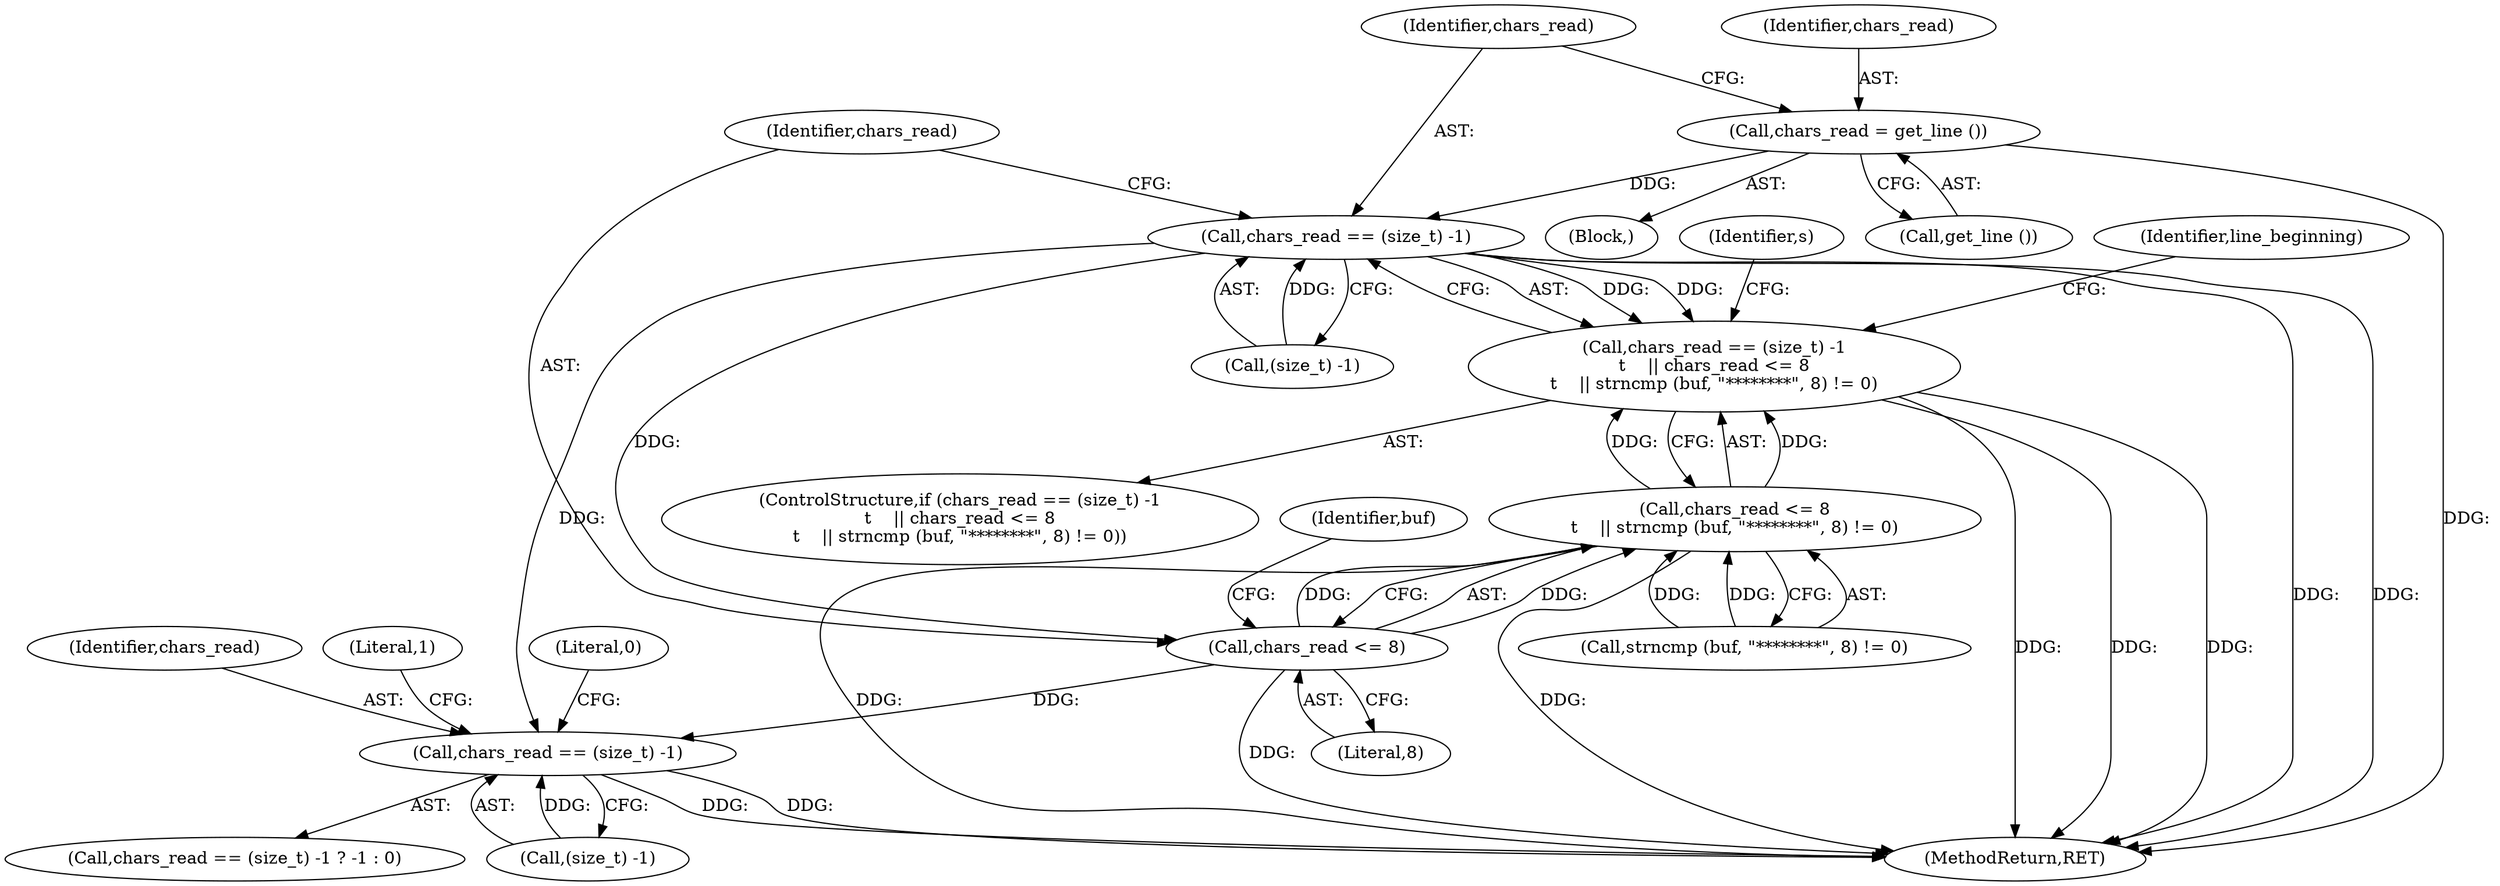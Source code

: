 digraph "0_savannah_0c08d7a902c6fdd49b704623a12d8d672ef18944@API" {
"1000282" [label="(Call,chars_read = get_line ())"];
"1000287" [label="(Call,chars_read == (size_t) -1)"];
"1000286" [label="(Call,chars_read == (size_t) -1\n\t    || chars_read <= 8\n\t    || strncmp (buf, \"********\", 8) != 0)"];
"1000294" [label="(Call,chars_read <= 8)"];
"1000293" [label="(Call,chars_read <= 8\n\t    || strncmp (buf, \"********\", 8) != 0)"];
"1000309" [label="(Call,chars_read == (size_t) -1)"];
"1000311" [label="(Call,(size_t) -1)"];
"1000285" [label="(ControlStructure,if (chars_read == (size_t) -1\n\t    || chars_read <= 8\n\t    || strncmp (buf, \"********\", 8) != 0))"];
"1002772" [label="(MethodReturn,RET)"];
"1000299" [label="(Identifier,buf)"];
"1000317" [label="(Literal,0)"];
"1000282" [label="(Call,chars_read = get_line ())"];
"1000288" [label="(Identifier,chars_read)"];
"1000284" [label="(Call,get_line ())"];
"1000294" [label="(Call,chars_read <= 8)"];
"1000208" [label="(Block,)"];
"1000310" [label="(Identifier,chars_read)"];
"1000287" [label="(Call,chars_read == (size_t) -1)"];
"1000286" [label="(Call,chars_read == (size_t) -1\n\t    || chars_read <= 8\n\t    || strncmp (buf, \"********\", 8) != 0)"];
"1000309" [label="(Call,chars_read == (size_t) -1)"];
"1000296" [label="(Literal,8)"];
"1000289" [label="(Call,(size_t) -1)"];
"1000295" [label="(Identifier,chars_read)"];
"1000316" [label="(Literal,1)"];
"1000297" [label="(Call,strncmp (buf, \"********\", 8) != 0)"];
"1000283" [label="(Identifier,chars_read)"];
"1000305" [label="(Identifier,line_beginning)"];
"1000293" [label="(Call,chars_read <= 8\n\t    || strncmp (buf, \"********\", 8) != 0)"];
"1000308" [label="(Call,chars_read == (size_t) -1 ? -1 : 0)"];
"1000319" [label="(Identifier,s)"];
"1000282" -> "1000208"  [label="AST: "];
"1000282" -> "1000284"  [label="CFG: "];
"1000283" -> "1000282"  [label="AST: "];
"1000284" -> "1000282"  [label="AST: "];
"1000288" -> "1000282"  [label="CFG: "];
"1000282" -> "1002772"  [label="DDG: "];
"1000282" -> "1000287"  [label="DDG: "];
"1000287" -> "1000286"  [label="AST: "];
"1000287" -> "1000289"  [label="CFG: "];
"1000288" -> "1000287"  [label="AST: "];
"1000289" -> "1000287"  [label="AST: "];
"1000295" -> "1000287"  [label="CFG: "];
"1000286" -> "1000287"  [label="CFG: "];
"1000287" -> "1002772"  [label="DDG: "];
"1000287" -> "1002772"  [label="DDG: "];
"1000287" -> "1000286"  [label="DDG: "];
"1000287" -> "1000286"  [label="DDG: "];
"1000289" -> "1000287"  [label="DDG: "];
"1000287" -> "1000294"  [label="DDG: "];
"1000287" -> "1000309"  [label="DDG: "];
"1000286" -> "1000285"  [label="AST: "];
"1000286" -> "1000293"  [label="CFG: "];
"1000293" -> "1000286"  [label="AST: "];
"1000305" -> "1000286"  [label="CFG: "];
"1000319" -> "1000286"  [label="CFG: "];
"1000286" -> "1002772"  [label="DDG: "];
"1000286" -> "1002772"  [label="DDG: "];
"1000286" -> "1002772"  [label="DDG: "];
"1000293" -> "1000286"  [label="DDG: "];
"1000293" -> "1000286"  [label="DDG: "];
"1000294" -> "1000293"  [label="AST: "];
"1000294" -> "1000296"  [label="CFG: "];
"1000295" -> "1000294"  [label="AST: "];
"1000296" -> "1000294"  [label="AST: "];
"1000299" -> "1000294"  [label="CFG: "];
"1000293" -> "1000294"  [label="CFG: "];
"1000294" -> "1002772"  [label="DDG: "];
"1000294" -> "1000293"  [label="DDG: "];
"1000294" -> "1000293"  [label="DDG: "];
"1000294" -> "1000309"  [label="DDG: "];
"1000293" -> "1000297"  [label="CFG: "];
"1000297" -> "1000293"  [label="AST: "];
"1000293" -> "1002772"  [label="DDG: "];
"1000293" -> "1002772"  [label="DDG: "];
"1000297" -> "1000293"  [label="DDG: "];
"1000297" -> "1000293"  [label="DDG: "];
"1000309" -> "1000308"  [label="AST: "];
"1000309" -> "1000311"  [label="CFG: "];
"1000310" -> "1000309"  [label="AST: "];
"1000311" -> "1000309"  [label="AST: "];
"1000316" -> "1000309"  [label="CFG: "];
"1000317" -> "1000309"  [label="CFG: "];
"1000309" -> "1002772"  [label="DDG: "];
"1000309" -> "1002772"  [label="DDG: "];
"1000311" -> "1000309"  [label="DDG: "];
}
